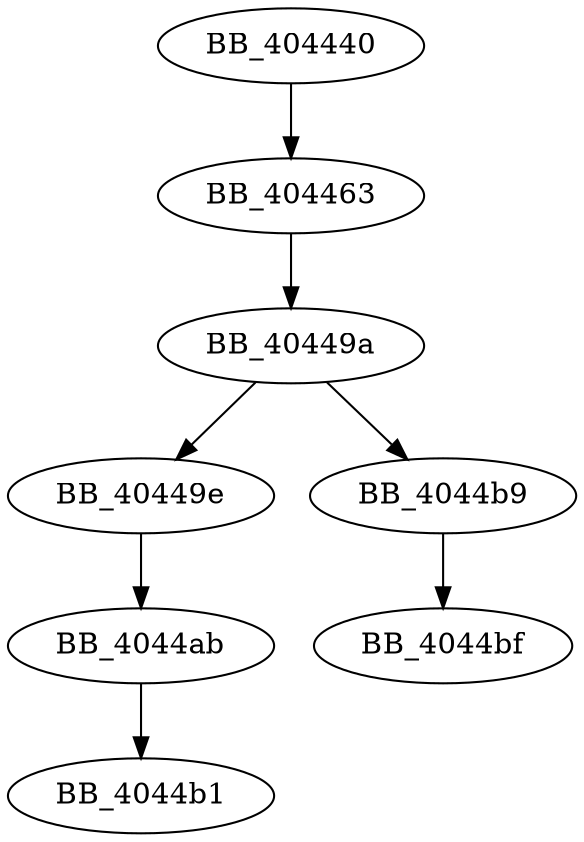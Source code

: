 DiGraph sub_404440{
BB_404440->BB_404463
BB_404463->BB_40449a
BB_40449a->BB_40449e
BB_40449a->BB_4044b9
BB_40449e->BB_4044ab
BB_4044ab->BB_4044b1
BB_4044b9->BB_4044bf
}

